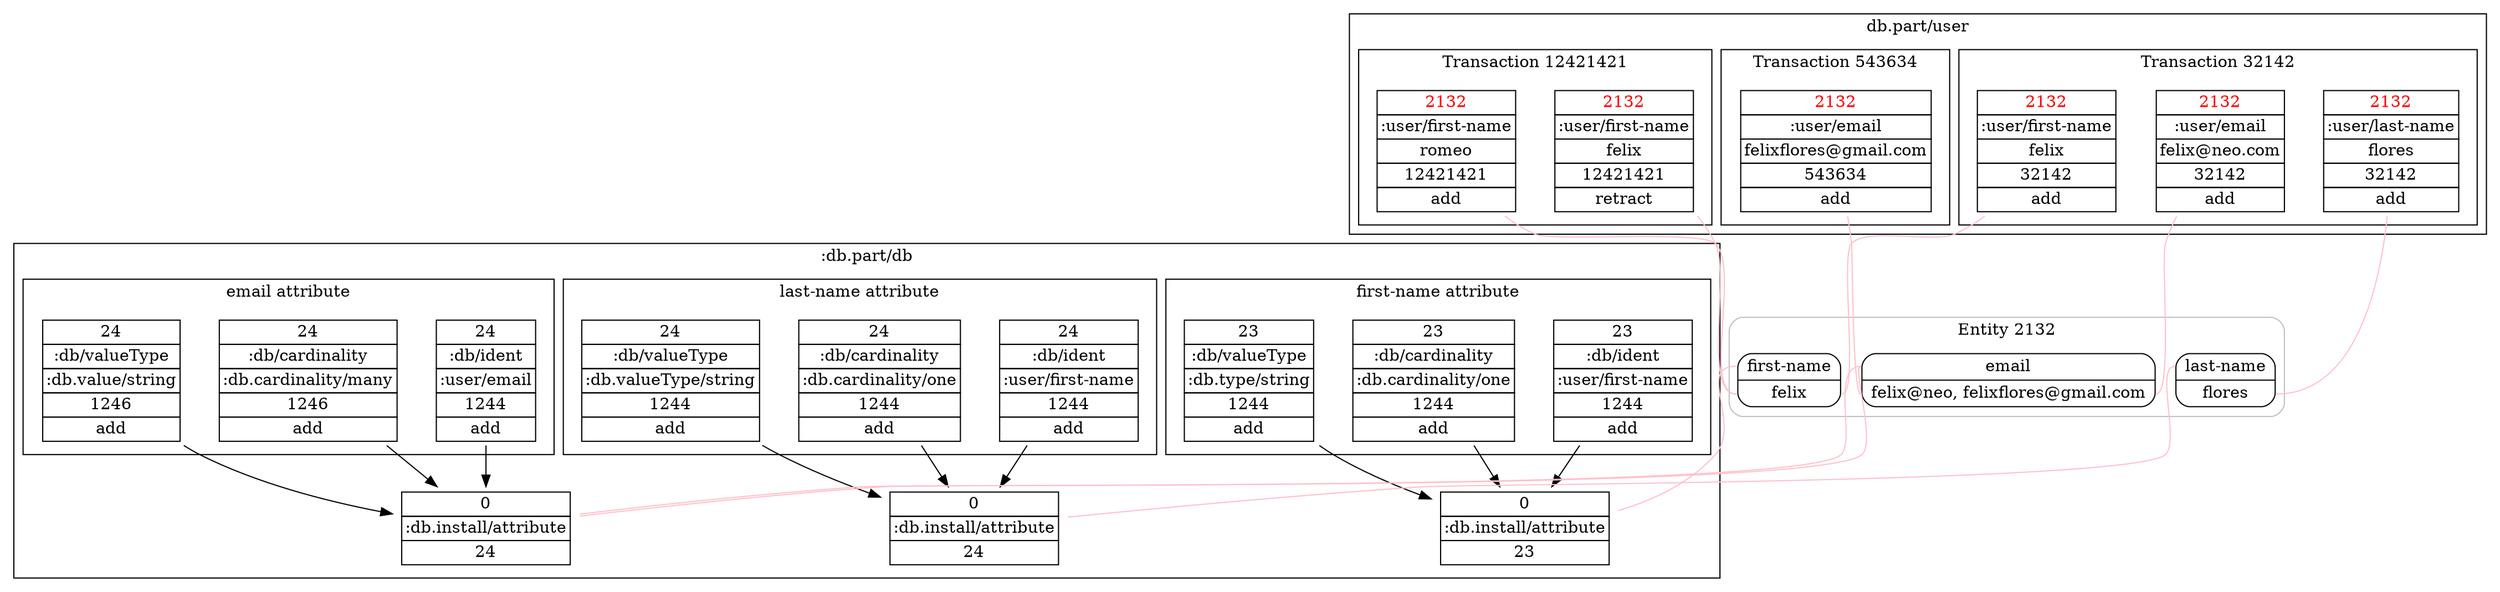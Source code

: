 digraph Schema {
  node [shape=plaintext]
  compound=true
  subgraph cluster_1 {
    label=":db.part/db"

    subgraph cluster_0 {
      label="first-name attribute"
      "first-name-ident" [label=<
      <table border="0" cellborder="1" cellspacing="0">
        <tr><td>23</td></tr>
        <tr><td>:db/ident</td></tr>
        <tr><td>:user/first-name</td></tr>
        <tr><td>1244</td></tr>
        <tr><td>add</td></tr>
      </table>
      >]

      "first-name-cardinality" [label=<
      <table border="0" cellborder="1" cellspacing="0">
        <tr><td>23</td></tr>
        <tr><td>:db/cardinality</td></tr>
        <tr><td>:db.cardinality/one</td></tr>
        <tr><td>1244</td></tr>
        <tr><td>add</td></tr>
      </table>
      >]

      "first-name-type" [label=<
      <table border="0" cellborder="1" cellspacing="0">
        <tr><td>23</td></tr>
        <tr><td>:db/valueType</td></tr>
        <tr><td>:db.type/string</td></tr>
        <tr><td>1244</td></tr>
        <tr><td>add</td></tr>
      </table>
      >]
    }

    subgraph cluster_2 {
      label="last-name attribute"
      "last-name-ident" [label=<
      <table border="0" cellborder="1" cellspacing="0">
        <tr><td>24</td></tr>
        <tr><td>:db/ident</td></tr>
        <tr><td>:user/first-name</td></tr>
        <tr><td>1244</td></tr>
        <tr><td>add</td></tr>
      </table>
      >]

      "last-name-cardinality" [label=<
      <table border="0" cellborder="1" cellspacing="0">
        <tr><td>24</td></tr>
        <tr><td>:db/cardinality</td></tr>
        <tr><td>:db.cardinality/one</td></tr>
        <tr><td>1244</td></tr>
        <tr><td>add</td></tr>
      </table>
      >]

      "last-name-type" [label=<
      <table border="0" cellborder="1" cellspacing="0">
        <tr><td>24</td></tr>
        <tr><td>:db/valueType</td></tr>
        <tr><td>:db.valueType/string</td></tr>
        <tr><td>1244</td></tr>
        <tr><td>add</td></tr>
      </table>
      >]
    }

    subgraph cluster_3 {
      label="email attribute"
      "email-ident" [label=<
      <table border="0" cellborder="1" cellspacing="0">
        <tr><td>24</td></tr>
        <tr><td>:db/ident</td></tr>
        <tr><td>:user/email</td></tr>
        <tr><td>1244</td></tr>
        <tr><td>add</td></tr>
      </table>
      >]

      "email-cardinality" [label=<
      <table border="0" cellborder="1" cellspacing="0">
        <tr><td>24</td></tr>
        <tr><td>:db/cardinality</td></tr>
        <tr><td>:db.cardinality/many</td></tr>
        <tr><td>1246</td></tr>
        <tr><td>add</td></tr>
      </table>
      >]

      "email-type" [label=<
      <table border="0" cellborder="1" cellspacing="0">
        <tr><td>24</td></tr>
        <tr><td>:db/valueType</td></tr>
        <tr><td>:db.value/string</td></tr>
        <tr><td>1246</td></tr>
        <tr><td>add</td></tr>
      </table>
      >]
    }


    attr23 [label=<
    <table border="0" cellborder="1" cellspacing="0">
      <tr><td>0</td></tr>
      <tr><td>:db.install/attribute</td></tr>
      <tr><td>23</td></tr>
    </table>
    >]

    attr24 [label=<
    <table border="0" cellborder="1" cellspacing="0">
      <tr><td>0</td></tr>
      <tr><td>:db.install/attribute</td></tr>
      <tr><td>24</td></tr>
    </table>
    >]

    attr25 [label=<
    <table border="0" cellborder="1" cellspacing="0">
      <tr><td>0</td></tr>
      <tr><td>:db.install/attribute</td></tr>
      <tr><td>24</td></tr>
    </table>
    >]

    "first-name-ident" -> attr23
    "first-name-cardinality" -> attr23
    "first-name-type" -> attr23

    "last-name-ident" -> attr24
    "last-name-cardinality" -> attr24
    "last-name-type" -> attr24

    "email-ident" -> attr25
    "email-cardinality" -> attr25
    "email-type" -> attr25
  }

  subgraph cluster_11 {
    label="db.part/user"

    subgraph cluster_13 {
      label="Transaction 32142"

      datom1 [label=<
      <table border="0" cellborder="1" cellspacing="0">
        <tr><td><font color="red">2132</font></td></tr>
        <tr><td>:user/first-name</td></tr>
        <tr><td>felix</td></tr>
        <tr><td>32142</td></tr>
        <tr><td>add</td></tr>
      </table>
      >]

      datom2 [label=<
      <table border="0" cellborder="1" cellspacing="0">
        <tr><td><font color="red">2132</font></td></tr>
        <tr><td>:user/last-name</td></tr>
        <tr><td>flores</td></tr>
        <tr><td>32142</td></tr>
        <tr><td>add</td></tr>
      </table>
      >]

      datom3 [label=<
      <table border="0" cellborder="1" cellspacing="0">
        <tr><td><font color="red">2132</font></td></tr>
        <tr><td>:user/email</td></tr>
        <tr><td>felix@neo.com</td></tr>
        <tr><td>32142</td></tr>
        <tr><td>add</td></tr>
      </table>
      >]

    }

    subgraph cluster_213 {
      label="Transaction 543634"
      datom4 [label=<
      <table border="0" cellborder="1" cellspacing="0">
        <tr><td><font color="red">2132</font></td></tr>
        <tr><td>:user/email</td></tr>
        <tr><td>felixflores@gmail.com</td></tr>
        <tr><td>543634</td></tr>
        <tr><td>add</td></tr>
      </table>
      >]
    }

    subgraph cluster_423 {
      label="Transaction 12421421"
      datom5 [label=<
      <table border="0" cellborder="1" cellspacing="0">
        <tr><td><font color="red">2132</font></td></tr>
        <tr><td>:user/first-name</td></tr>
        <tr><td>felix</td></tr>
        <tr><td>12421421</td></tr>
        <tr><td>retract</td></tr>
      </table>
      >]

      datom6 [label=<
      <table border="0" cellborder="1" cellspacing="0">
        <tr><td><font color="red">2132</font></td></tr>
        <tr><td>:user/first-name</td></tr>
        <tr><td>romeo</td></tr>
        <tr><td>12421421</td></tr>
        <tr><td>add</td></tr>
      </table>
      >]
    }
  }

  subgraph cluster_99 {
    shape=record
    label="Entity 2132"
    color="grey"
    style="rounded"

    firstname [label="{<fnl>first-name | <fnv>felix}", shape=Mrecord]
    lastname [label="{<lnl>last-name | <lnv>flores}", shape=Mrecord]
    email [label="{<enl>email | <env>felix@neo, felixflores@gmail.com}", shape=Mrecord]
  }

  datom1 -> firstname:fnv [color=pink, arrowhead=none]
  datom5 -> firstname:fnv [color=pink, arrowhead=none]
  datom6 -> firstname:fnv [color=pink, arrowhead=none]
  firstname:fnl -> attr23 [color=pink, arrowhead=none]

  datom2 -> lastname:lnv [color=pink, arrowhead=none]
  lastname:lnl -> attr24 [color=pink, arrowhead=none]

  datom3 -> email:env [color=pink, arrowhead=none]
  email:enl -> attr25 [color=pink, arrowhead=none]

  datom4 -> email:env [color=pink, arrowhead=none]
  email:enl -> attr25 [color=pink, arrowhead=none]
}

// Demo 6


